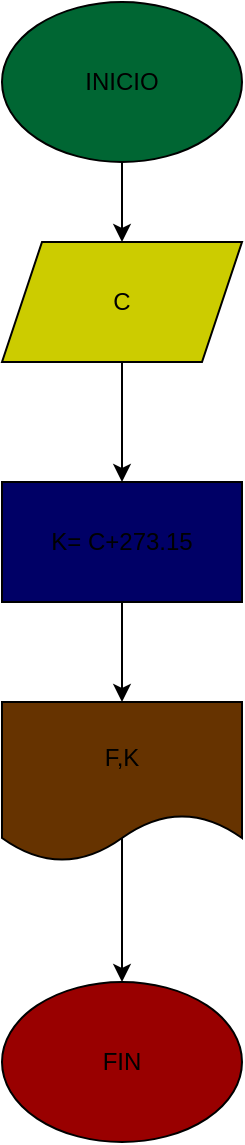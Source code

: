 <mxfile>
    <diagram id="WpFUbhSFn5KOuUJCDNrC" name="Página-1">
        <mxGraphModel dx="294" dy="467" grid="1" gridSize="10" guides="1" tooltips="1" connect="1" arrows="1" fold="1" page="1" pageScale="1" pageWidth="827" pageHeight="1169" math="0" shadow="0">
            <root>
                <mxCell id="0"/>
                <mxCell id="1" parent="0"/>
                <mxCell id="11" value="" style="edgeStyle=none;html=1;" edge="1" parent="1" source="2" target="10">
                    <mxGeometry relative="1" as="geometry"/>
                </mxCell>
                <mxCell id="2" value="INICIO" style="ellipse;whiteSpace=wrap;html=1;fillColor=#006633;" vertex="1" parent="1">
                    <mxGeometry x="320" y="40" width="120" height="80" as="geometry"/>
                </mxCell>
                <mxCell id="4" value="K= C+273.15" style="rounded=0;whiteSpace=wrap;html=1;fillColor=#000066;" vertex="1" parent="1">
                    <mxGeometry x="320" y="280" width="120" height="60" as="geometry"/>
                </mxCell>
                <mxCell id="8" value="" style="edgeStyle=none;html=1;exitX=0.5;exitY=0.85;exitDx=0;exitDy=0;exitPerimeter=0;" edge="1" parent="1" source="5" target="6">
                    <mxGeometry relative="1" as="geometry">
                        <mxPoint x="380" y="470" as="sourcePoint"/>
                    </mxGeometry>
                </mxCell>
                <mxCell id="5" value="F,K" style="shape=document;whiteSpace=wrap;html=1;boundedLbl=1;fillColor=#663300;" vertex="1" parent="1">
                    <mxGeometry x="320" y="390" width="120" height="80" as="geometry"/>
                </mxCell>
                <mxCell id="6" value="FIN" style="ellipse;whiteSpace=wrap;html=1;fillColor=#990000;" vertex="1" parent="1">
                    <mxGeometry x="320" y="530" width="120" height="80" as="geometry"/>
                </mxCell>
                <mxCell id="9" value="" style="endArrow=classic;html=1;entryX=0.5;entryY=0;entryDx=0;entryDy=0;" edge="1" parent="1" target="5">
                    <mxGeometry width="50" height="50" relative="1" as="geometry">
                        <mxPoint x="380" y="340" as="sourcePoint"/>
                        <mxPoint x="410" y="350" as="targetPoint"/>
                    </mxGeometry>
                </mxCell>
                <mxCell id="10" value="C" style="shape=parallelogram;perimeter=parallelogramPerimeter;whiteSpace=wrap;html=1;fixedSize=1;fillColor=#CCCC00;" vertex="1" parent="1">
                    <mxGeometry x="320" y="160" width="120" height="60" as="geometry"/>
                </mxCell>
                <mxCell id="12" value="" style="endArrow=classic;html=1;exitX=0.5;exitY=1;exitDx=0;exitDy=0;entryX=0.5;entryY=0;entryDx=0;entryDy=0;" edge="1" parent="1" source="10" target="4">
                    <mxGeometry width="50" height="50" relative="1" as="geometry">
                        <mxPoint x="360" y="280" as="sourcePoint"/>
                        <mxPoint x="410" y="230" as="targetPoint"/>
                    </mxGeometry>
                </mxCell>
            </root>
        </mxGraphModel>
    </diagram>
</mxfile>